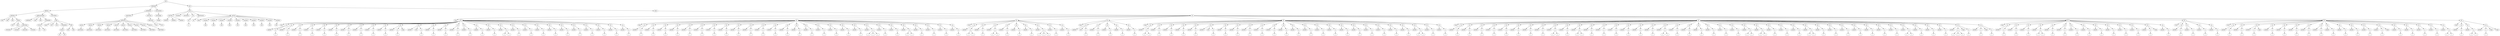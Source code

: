 digraph Tree {
	"t0" [label = "TEI"];
	"t1" [label = "teiHeader"];
	"t2" [label = "fileDesc"];
	"t3" [label = "titleStmt"];
	"t4" [label = "title"];
	"t5" [label = "title"];
	"t6" [label = "title"];
	"t7" [label = "author"];
	"t8" [label = "idno"];
	"t9" [label = "idno"];
	"t10" [label = "persName"];
	"t11" [label = "forename"];
	"t12" [label = "surname"];
	"t13" [label = "nameLink"];
	"t14" [label = "surname"];
	"t15" [label = "publicationStmt"];
	"t16" [label = "publisher"];
	"t17" [label = "idno"];
	"t18" [label = "idno"];
	"t19" [label = "availability"];
	"t20" [label = "licence"];
	"t21" [label = "ab"];
	"t22" [label = "ref"];
	"t23" [label = "sourceDesc"];
	"t24" [label = "bibl"];
	"t25" [label = "name"];
	"t26" [label = "idno"];
	"t27" [label = "idno"];
	"t28" [label = "availability"];
	"t29" [label = "licence"];
	"t30" [label = "ab"];
	"t31" [label = "ref"];
	"t32" [label = "bibl"];
	"t33" [label = "date"];
	"t34" [label = "idno"];
	"t35" [label = "profileDesc"];
	"t36" [label = "particDesc"];
	"t37" [label = "listPerson"];
	"t38" [label = "person"];
	"t39" [label = "persName"];
	"t40" [label = "person"];
	"t41" [label = "persName"];
	"t42" [label = "person"];
	"t43" [label = "persName"];
	"t44" [label = "person"];
	"t45" [label = "persName"];
	"t46" [label = "person"];
	"t47" [label = "persName"];
	"t48" [label = "person"];
	"t49" [label = "persName"];
	"t50" [label = "person"];
	"t51" [label = "persName"];
	"t52" [label = "person"];
	"t53" [label = "persName"];
	"t54" [label = "person"];
	"t55" [label = "persName"];
	"t56" [label = "person"];
	"t57" [label = "persName"];
	"t58" [label = "textClass"];
	"t59" [label = "keywords"];
	"t60" [label = "term"];
	"t61" [label = "term"];
	"t62" [label = "revisionDesc"];
	"t63" [label = "listChange"];
	"t64" [label = "change"];
	"t65" [label = "text"];
	"t66" [label = "front"];
	"t67" [label = "docTitle"];
	"t68" [label = "titlePart"];
	"t69" [label = "titlePart"];
	"t70" [label = "titlePart"];
	"t71" [label = "docDate"];
	"t72" [label = "docAuthor"];
	"t73" [label = "div"];
	"t74" [label = "div"];
	"t75" [label = "p"];
	"t76" [label = "performance"];
	"t77" [label = "ab"];
	"t78" [label = "castList"];
	"t79" [label = "head"];
	"t80" [label = "castItem"];
	"t81" [label = "role"];
	"t82" [label = "castItem"];
	"t83" [label = "role"];
	"t84" [label = "castItem"];
	"t85" [label = "role"];
	"t86" [label = "castItem"];
	"t87" [label = "role"];
	"t88" [label = "castItem"];
	"t89" [label = "role"];
	"t90" [label = "castItem"];
	"t91" [label = "role"];
	"t92" [label = "castItem"];
	"t93" [label = "role"];
	"t94" [label = "castItem"];
	"t95" [label = "role"];
	"t96" [label = "castItem"];
	"t97" [label = "role"];
	"t98" [label = "castItem"];
	"t99" [label = "role"];
	"t100" [label = "body"];
	"t101" [label = "div"];
	"t102" [label = "head"];
	"t103" [label = "div"];
	"t104" [label = "head"];
	"t105" [label = "sp"];
	"t106" [label = "speaker"];
	"t107" [label = "p"];
	"t108" [label = "s"];
	"t109" [label = "sp"];
	"t110" [label = "speaker"];
	"t111" [label = "p"];
	"t112" [label = "s"];
	"t113" [label = "sp"];
	"t114" [label = "speaker"];
	"t115" [label = "p"];
	"t116" [label = "s"];
	"t117" [label = "sp"];
	"t118" [label = "speaker"];
	"t119" [label = "p"];
	"t120" [label = "s"];
	"t121" [label = "sp"];
	"t122" [label = "speaker"];
	"t123" [label = "p"];
	"t124" [label = "s"];
	"t125" [label = "sp"];
	"t126" [label = "speaker"];
	"t127" [label = "p"];
	"t128" [label = "s"];
	"t129" [label = "sp"];
	"t130" [label = "speaker"];
	"t131" [label = "p"];
	"t132" [label = "s"];
	"t133" [label = "sp"];
	"t134" [label = "speaker"];
	"t135" [label = "p"];
	"t136" [label = "s"];
	"t137" [label = "sp"];
	"t138" [label = "speaker"];
	"t139" [label = "p"];
	"t140" [label = "s"];
	"t141" [label = "sp"];
	"t142" [label = "speaker"];
	"t143" [label = "p"];
	"t144" [label = "s"];
	"t145" [label = "sp"];
	"t146" [label = "speaker"];
	"t147" [label = "p"];
	"t148" [label = "s"];
	"t149" [label = "stage"];
	"t150" [label = "sp"];
	"t151" [label = "speaker"];
	"t152" [label = "note"];
	"t153" [label = "p"];
	"t154" [label = "s"];
	"t155" [label = "sp"];
	"t156" [label = "speaker"];
	"t157" [label = "p"];
	"t158" [label = "s"];
	"t159" [label = "sp"];
	"t160" [label = "speaker"];
	"t161" [label = "p"];
	"t162" [label = "s"];
	"t163" [label = "sp"];
	"t164" [label = "speaker"];
	"t165" [label = "p"];
	"t166" [label = "s"];
	"t167" [label = "sp"];
	"t168" [label = "speaker"];
	"t169" [label = "p"];
	"t170" [label = "s"];
	"t171" [label = "sp"];
	"t172" [label = "speaker"];
	"t173" [label = "p"];
	"t174" [label = "s"];
	"t175" [label = "sp"];
	"t176" [label = "speaker"];
	"t177" [label = "p"];
	"t178" [label = "s"];
	"t179" [label = "sp"];
	"t180" [label = "speaker"];
	"t181" [label = "p"];
	"t182" [label = "s"];
	"t183" [label = "s"];
	"t184" [label = "sp"];
	"t185" [label = "speaker"];
	"t186" [label = "p"];
	"t187" [label = "s"];
	"t188" [label = "sp"];
	"t189" [label = "speaker"];
	"t190" [label = "p"];
	"t191" [label = "s"];
	"t192" [label = "sp"];
	"t193" [label = "speaker"];
	"t194" [label = "p"];
	"t195" [label = "s"];
	"t196" [label = "sp"];
	"t197" [label = "speaker"];
	"t198" [label = "p"];
	"t199" [label = "s"];
	"t200" [label = "sp"];
	"t201" [label = "speaker"];
	"t202" [label = "p"];
	"t203" [label = "s"];
	"t204" [label = "sp"];
	"t205" [label = "speaker"];
	"t206" [label = "p"];
	"t207" [label = "s"];
	"t208" [label = "sp"];
	"t209" [label = "speaker"];
	"t210" [label = "p"];
	"t211" [label = "s"];
	"t212" [label = "sp"];
	"t213" [label = "speaker"];
	"t214" [label = "p"];
	"t215" [label = "s"];
	"t216" [label = "sp"];
	"t217" [label = "speaker"];
	"t218" [label = "p"];
	"t219" [label = "s"];
	"t220" [label = "sp"];
	"t221" [label = "speaker"];
	"t222" [label = "p"];
	"t223" [label = "s"];
	"t224" [label = "div"];
	"t225" [label = "head"];
	"t226" [label = "sp"];
	"t227" [label = "speaker"];
	"t228" [label = "p"];
	"t229" [label = "s"];
	"t230" [label = "sp"];
	"t231" [label = "speaker"];
	"t232" [label = "p"];
	"t233" [label = "s"];
	"t234" [label = "sp"];
	"t235" [label = "speaker"];
	"t236" [label = "p"];
	"t237" [label = "s"];
	"t238" [label = "sp"];
	"t239" [label = "speaker"];
	"t240" [label = "p"];
	"t241" [label = "s"];
	"t242" [label = "sp"];
	"t243" [label = "speaker"];
	"t244" [label = "p"];
	"t245" [label = "s"];
	"t246" [label = "sp"];
	"t247" [label = "speaker"];
	"t248" [label = "p"];
	"t249" [label = "s"];
	"t250" [label = "sp"];
	"t251" [label = "speaker"];
	"t252" [label = "p"];
	"t253" [label = "s"];
	"t254" [label = "sp"];
	"t255" [label = "speaker"];
	"t256" [label = "p"];
	"t257" [label = "s"];
	"t258" [label = "sp"];
	"t259" [label = "speaker"];
	"t260" [label = "p"];
	"t261" [label = "s"];
	"t262" [label = "sp"];
	"t263" [label = "speaker"];
	"t264" [label = "p"];
	"t265" [label = "s"];
	"t266" [label = "sp"];
	"t267" [label = "speaker"];
	"t268" [label = "p"];
	"t269" [label = "s"];
	"t270" [label = "sp"];
	"t271" [label = "speaker"];
	"t272" [label = "p"];
	"t273" [label = "s"];
	"t274" [label = "sp"];
	"t275" [label = "speaker"];
	"t276" [label = "p"];
	"t277" [label = "s"];
	"t278" [label = "sp"];
	"t279" [label = "speaker"];
	"t280" [label = "p"];
	"t281" [label = "s"];
	"t282" [label = "sp"];
	"t283" [label = "speaker"];
	"t284" [label = "p"];
	"t285" [label = "s"];
	"t286" [label = "sp"];
	"t287" [label = "speaker"];
	"t288" [label = "p"];
	"t289" [label = "s"];
	"t290" [label = "sp"];
	"t291" [label = "speaker"];
	"t292" [label = "p"];
	"t293" [label = "s"];
	"t294" [label = "sp"];
	"t295" [label = "speaker"];
	"t296" [label = "p"];
	"t297" [label = "s"];
	"t298" [label = "sp"];
	"t299" [label = "speaker"];
	"t300" [label = "p"];
	"t301" [label = "s"];
	"t302" [label = "sp"];
	"t303" [label = "speaker"];
	"t304" [label = "p"];
	"t305" [label = "s"];
	"t306" [label = "s"];
	"t307" [label = "s"];
	"t308" [label = "sp"];
	"t309" [label = "speaker"];
	"t310" [label = "p"];
	"t311" [label = "s"];
	"t312" [label = "sp"];
	"t313" [label = "speaker"];
	"t314" [label = "p"];
	"t315" [label = "s"];
	"t316" [label = "sp"];
	"t317" [label = "speaker"];
	"t318" [label = "p"];
	"t319" [label = "s"];
	"t320" [label = "s"];
	"t321" [label = "sp"];
	"t322" [label = "speaker"];
	"t323" [label = "p"];
	"t324" [label = "s"];
	"t325" [label = "sp"];
	"t326" [label = "speaker"];
	"t327" [label = "p"];
	"t328" [label = "s"];
	"t329" [label = "sp"];
	"t330" [label = "speaker"];
	"t331" [label = "p"];
	"t332" [label = "s"];
	"t333" [label = "sp"];
	"t334" [label = "speaker"];
	"t335" [label = "p"];
	"t336" [label = "s"];
	"t337" [label = "div"];
	"t338" [label = "head"];
	"t339" [label = "sp"];
	"t340" [label = "speaker"];
	"t341" [label = "p"];
	"t342" [label = "s"];
	"t343" [label = "s"];
	"t344" [label = "sp"];
	"t345" [label = "speaker"];
	"t346" [label = "p"];
	"t347" [label = "s"];
	"t348" [label = "sp"];
	"t349" [label = "speaker"];
	"t350" [label = "p"];
	"t351" [label = "s"];
	"t352" [label = "s"];
	"t353" [label = "sp"];
	"t354" [label = "speaker"];
	"t355" [label = "p"];
	"t356" [label = "s"];
	"t357" [label = "sp"];
	"t358" [label = "speaker"];
	"t359" [label = "p"];
	"t360" [label = "s"];
	"t361" [label = "sp"];
	"t362" [label = "speaker"];
	"t363" [label = "p"];
	"t364" [label = "s"];
	"t365" [label = "sp"];
	"t366" [label = "speaker"];
	"t367" [label = "p"];
	"t368" [label = "s"];
	"t369" [label = "s"];
	"t370" [label = "s"];
	"t371" [label = "sp"];
	"t372" [label = "speaker"];
	"t373" [label = "p"];
	"t374" [label = "s"];
	"t375" [label = "sp"];
	"t376" [label = "speaker"];
	"t377" [label = "p"];
	"t378" [label = "s"];
	"t379" [label = "div"];
	"t380" [label = "head"];
	"t381" [label = "sp"];
	"t382" [label = "speaker"];
	"t383" [label = "note"];
	"t384" [label = "p"];
	"t385" [label = "s"];
	"t386" [label = "sp"];
	"t387" [label = "speaker"];
	"t388" [label = "p"];
	"t389" [label = "s"];
	"t390" [label = "sp"];
	"t391" [label = "speaker"];
	"t392" [label = "p"];
	"t393" [label = "s"];
	"t394" [label = "sp"];
	"t395" [label = "speaker"];
	"t396" [label = "p"];
	"t397" [label = "s"];
	"t398" [label = "sp"];
	"t399" [label = "speaker"];
	"t400" [label = "p"];
	"t401" [label = "s"];
	"t402" [label = "div"];
	"t403" [label = "head"];
	"t404" [label = "sp"];
	"t405" [label = "speaker"];
	"t406" [label = "p"];
	"t407" [label = "s"];
	"t408" [label = "s"];
	"t409" [label = "sp"];
	"t410" [label = "speaker"];
	"t411" [label = "p"];
	"t412" [label = "s"];
	"t413" [label = "sp"];
	"t414" [label = "speaker"];
	"t415" [label = "p"];
	"t416" [label = "s"];
	"t417" [label = "sp"];
	"t418" [label = "speaker"];
	"t419" [label = "p"];
	"t420" [label = "s"];
	"t421" [label = "sp"];
	"t422" [label = "speaker"];
	"t423" [label = "p"];
	"t424" [label = "s"];
	"t425" [label = "sp"];
	"t426" [label = "speaker"];
	"t427" [label = "note"];
	"t428" [label = "p"];
	"t429" [label = "s"];
	"t430" [label = "sp"];
	"t431" [label = "speaker"];
	"t432" [label = "p"];
	"t433" [label = "s"];
	"t434" [label = "sp"];
	"t435" [label = "speaker"];
	"t436" [label = "p"];
	"t437" [label = "s"];
	"t438" [label = "sp"];
	"t439" [label = "speaker"];
	"t440" [label = "p"];
	"t441" [label = "s"];
	"t442" [label = "sp"];
	"t443" [label = "speaker"];
	"t444" [label = "p"];
	"t445" [label = "s"];
	"t446" [label = "sp"];
	"t447" [label = "speaker"];
	"t448" [label = "p"];
	"t449" [label = "s"];
	"t450" [label = "sp"];
	"t451" [label = "speaker"];
	"t452" [label = "p"];
	"t453" [label = "s"];
	"t454" [label = "sp"];
	"t455" [label = "speaker"];
	"t456" [label = "p"];
	"t457" [label = "s"];
	"t458" [label = "sp"];
	"t459" [label = "speaker"];
	"t460" [label = "p"];
	"t461" [label = "s"];
	"t462" [label = "sp"];
	"t463" [label = "speaker"];
	"t464" [label = "p"];
	"t465" [label = "s"];
	"t466" [label = "sp"];
	"t467" [label = "speaker"];
	"t468" [label = "p"];
	"t469" [label = "s"];
	"t470" [label = "sp"];
	"t471" [label = "speaker"];
	"t472" [label = "p"];
	"t473" [label = "s"];
	"t474" [label = "sp"];
	"t475" [label = "speaker"];
	"t476" [label = "p"];
	"t477" [label = "s"];
	"t478" [label = "sp"];
	"t479" [label = "speaker"];
	"t480" [label = "p"];
	"t481" [label = "s"];
	"t482" [label = "sp"];
	"t483" [label = "speaker"];
	"t484" [label = "p"];
	"t485" [label = "s"];
	"t486" [label = "sp"];
	"t487" [label = "speaker"];
	"t488" [label = "p"];
	"t489" [label = "s"];
	"t490" [label = "sp"];
	"t491" [label = "speaker"];
	"t492" [label = "p"];
	"t493" [label = "s"];
	"t494" [label = "sp"];
	"t495" [label = "speaker"];
	"t496" [label = "p"];
	"t497" [label = "s"];
	"t498" [label = "s"];
	"t499" [label = "sp"];
	"t500" [label = "speaker"];
	"t501" [label = "p"];
	"t502" [label = "s"];
	"t503" [label = "sp"];
	"t504" [label = "speaker"];
	"t505" [label = "p"];
	"t506" [label = "s"];
	"t507" [label = "div"];
	"t508" [label = "head"];
	"t509" [label = "sp"];
	"t510" [label = "speaker"];
	"t511" [label = "p"];
	"t512" [label = "s"];
	"t513" [label = "sp"];
	"t514" [label = "speaker"];
	"t515" [label = "p"];
	"t516" [label = "s"];
	"t517" [label = "sp"];
	"t518" [label = "speaker"];
	"t519" [label = "p"];
	"t520" [label = "s"];
	"t521" [label = "sp"];
	"t522" [label = "speaker"];
	"t523" [label = "p"];
	"t524" [label = "s"];
	"t525" [label = "sp"];
	"t526" [label = "speaker"];
	"t527" [label = "p"];
	"t528" [label = "s"];
	"t529" [label = "sp"];
	"t530" [label = "speaker"];
	"t531" [label = "p"];
	"t532" [label = "s"];
	"t533" [label = "sp"];
	"t534" [label = "speaker"];
	"t535" [label = "p"];
	"t536" [label = "s"];
	"t537" [label = "sp"];
	"t538" [label = "speaker"];
	"t539" [label = "p"];
	"t540" [label = "s"];
	"t541" [label = "sp"];
	"t542" [label = "speaker"];
	"t543" [label = "p"];
	"t544" [label = "s"];
	"t545" [label = "s"];
	"t546" [label = "sp"];
	"t547" [label = "speaker"];
	"t548" [label = "p"];
	"t549" [label = "s"];
	"t550" [label = "sp"];
	"t551" [label = "speaker"];
	"t552" [label = "p"];
	"t553" [label = "s"];
	"t554" [label = "s"];
	"t555" [label = "sp"];
	"t556" [label = "speaker"];
	"t557" [label = "p"];
	"t558" [label = "s"];
	"t559" [label = "sp"];
	"t560" [label = "speaker"];
	"t561" [label = "p"];
	"t562" [label = "s"];
	"t563" [label = "sp"];
	"t564" [label = "speaker"];
	"t565" [label = "p"];
	"t566" [label = "s"];
	"t567" [label = "sp"];
	"t568" [label = "speaker"];
	"t569" [label = "p"];
	"t570" [label = "s"];
	"t571" [label = "sp"];
	"t572" [label = "speaker"];
	"t573" [label = "p"];
	"t574" [label = "s"];
	"t575" [label = "sp"];
	"t576" [label = "speaker"];
	"t577" [label = "p"];
	"t578" [label = "s"];
	"t579" [label = "sp"];
	"t580" [label = "speaker"];
	"t581" [label = "p"];
	"t582" [label = "s"];
	"t583" [label = "s"];
	"t584" [label = "sp"];
	"t585" [label = "speaker"];
	"t586" [label = "p"];
	"t587" [label = "s"];
	"t588" [label = "sp"];
	"t589" [label = "speaker"];
	"t590" [label = "p"];
	"t591" [label = "s"];
	"t592" [label = "sp"];
	"t593" [label = "speaker"];
	"t594" [label = "p"];
	"t595" [label = "s"];
	"t596" [label = "sp"];
	"t597" [label = "speaker"];
	"t598" [label = "p"];
	"t599" [label = "s"];
	"t600" [label = "sp"];
	"t601" [label = "speaker"];
	"t602" [label = "p"];
	"t603" [label = "s"];
	"t604" [label = "sp"];
	"t605" [label = "speaker"];
	"t606" [label = "p"];
	"t607" [label = "s"];
	"t608" [label = "sp"];
	"t609" [label = "speaker"];
	"t610" [label = "p"];
	"t611" [label = "s"];
	"t612" [label = "s"];
	"t613" [label = "sp"];
	"t614" [label = "speaker"];
	"t615" [label = "p"];
	"t616" [label = "s"];
	"t617" [label = "s"];
	"t618" [label = "sp"];
	"t619" [label = "speaker"];
	"t620" [label = "p"];
	"t621" [label = "s"];
	"t622" [label = "sp"];
	"t623" [label = "speaker"];
	"t624" [label = "p"];
	"t625" [label = "s"];
	"t626" [label = "sp"];
	"t627" [label = "speaker"];
	"t628" [label = "p"];
	"t629" [label = "s"];
	"t630" [label = "sp"];
	"t631" [label = "speaker"];
	"t632" [label = "p"];
	"t633" [label = "s"];
	"t634" [label = "s"];
	"t635" [label = "sp"];
	"t636" [label = "speaker"];
	"t637" [label = "p"];
	"t638" [label = "s"];
	"t639" [label = "sp"];
	"t640" [label = "speaker"];
	"t641" [label = "p"];
	"t642" [label = "s"];
	"t643" [label = "sp"];
	"t644" [label = "speaker"];
	"t645" [label = "p"];
	"t646" [label = "s"];
	"t647" [label = "sp"];
	"t648" [label = "speaker"];
	"t649" [label = "p"];
	"t650" [label = "s"];
	"t651" [label = "sp"];
	"t652" [label = "speaker"];
	"t653" [label = "p"];
	"t654" [label = "s"];
	"t655" [label = "sp"];
	"t656" [label = "speaker"];
	"t657" [label = "p"];
	"t658" [label = "s"];
	"t659" [label = "sp"];
	"t660" [label = "speaker"];
	"t661" [label = "p"];
	"t662" [label = "s"];
	"t663" [label = "sp"];
	"t664" [label = "speaker"];
	"t665" [label = "p"];
	"t666" [label = "s"];
	"t667" [label = "s"];
	"t668" [label = "sp"];
	"t669" [label = "speaker"];
	"t670" [label = "p"];
	"t671" [label = "s"];
	"t672" [label = "sp"];
	"t673" [label = "speaker"];
	"t674" [label = "p"];
	"t675" [label = "s"];
	"t676" [label = "sp"];
	"t677" [label = "speaker"];
	"t678" [label = "p"];
	"t679" [label = "s"];
	"t680" [label = "sp"];
	"t681" [label = "speaker"];
	"t682" [label = "p"];
	"t683" [label = "s"];
	"t684" [label = "s"];
	"t685" [label = "s"];
	"t686" [label = "stage"];
	"t687" [label = "p"];
	"t688" [label = "s"];
	"t689" [label = "sp"];
	"t690" [label = "speaker"];
	"t691" [label = "p"];
	"t692" [label = "s"];
	"t693" [label = "stage"];
	"t694" [label = "p"];
	"t695" [label = "s"];
	"t696" [label = "div"];
	"t697" [label = "head"];
	"t698" [label = "sp"];
	"t699" [label = "speaker"];
	"t700" [label = "p"];
	"t701" [label = "s"];
	"t702" [label = "sp"];
	"t703" [label = "speaker"];
	"t704" [label = "p"];
	"t705" [label = "s"];
	"t706" [label = "sp"];
	"t707" [label = "speaker"];
	"t708" [label = "p"];
	"t709" [label = "s"];
	"t710" [label = "sp"];
	"t711" [label = "speaker"];
	"t712" [label = "p"];
	"t713" [label = "s"];
	"t714" [label = "s"];
	"t715" [label = "sp"];
	"t716" [label = "speaker"];
	"t717" [label = "p"];
	"t718" [label = "s"];
	"t719" [label = "sp"];
	"t720" [label = "speaker"];
	"t721" [label = "p"];
	"t722" [label = "s"];
	"t723" [label = "sp"];
	"t724" [label = "speaker"];
	"t725" [label = "p"];
	"t726" [label = "s"];
	"t727" [label = "sp"];
	"t728" [label = "speaker"];
	"t729" [label = "p"];
	"t730" [label = "s"];
	"t731" [label = "sp"];
	"t732" [label = "speaker"];
	"t733" [label = "p"];
	"t734" [label = "s"];
	"t735" [label = "sp"];
	"t736" [label = "speaker"];
	"t737" [label = "p"];
	"t738" [label = "s"];
	"t739" [label = "sp"];
	"t740" [label = "speaker"];
	"t741" [label = "p"];
	"t742" [label = "s"];
	"t743" [label = "sp"];
	"t744" [label = "speaker"];
	"t745" [label = "p"];
	"t746" [label = "s"];
	"t747" [label = "sp"];
	"t748" [label = "speaker"];
	"t749" [label = "p"];
	"t750" [label = "s"];
	"t751" [label = "stage"];
	"t752" [label = "sp"];
	"t753" [label = "speaker"];
	"t754" [label = "p"];
	"t755" [label = "s"];
	"t756" [label = "div"];
	"t757" [label = "head"];
	"t758" [label = "sp"];
	"t759" [label = "speaker"];
	"t760" [label = "p"];
	"t761" [label = "s"];
	"t762" [label = "sp"];
	"t763" [label = "speaker"];
	"t764" [label = "p"];
	"t765" [label = "s"];
	"t766" [label = "sp"];
	"t767" [label = "speaker"];
	"t768" [label = "p"];
	"t769" [label = "s"];
	"t770" [label = "sp"];
	"t771" [label = "speaker"];
	"t772" [label = "p"];
	"t773" [label = "s"];
	"t774" [label = "div"];
	"t775" [label = "head"];
	"t776" [label = "sp"];
	"t777" [label = "speaker"];
	"t778" [label = "p"];
	"t779" [label = "s"];
	"t780" [label = "sp"];
	"t781" [label = "speaker"];
	"t782" [label = "p"];
	"t783" [label = "s"];
	"t784" [label = "sp"];
	"t785" [label = "speaker"];
	"t786" [label = "p"];
	"t787" [label = "s"];
	"t788" [label = "stage"];
	"t789" [label = "sp"];
	"t790" [label = "speaker"];
	"t791" [label = "p"];
	"t792" [label = "s"];
	"t793" [label = "sp"];
	"t794" [label = "speaker"];
	"t795" [label = "p"];
	"t796" [label = "s"];
	"t797" [label = "sp"];
	"t798" [label = "speaker"];
	"t799" [label = "p"];
	"t800" [label = "s"];
	"t801" [label = "sp"];
	"t802" [label = "speaker"];
	"t803" [label = "p"];
	"t804" [label = "s"];
	"t805" [label = "sp"];
	"t806" [label = "speaker"];
	"t807" [label = "p"];
	"t808" [label = "s"];
	"t809" [label = "sp"];
	"t810" [label = "speaker"];
	"t811" [label = "p"];
	"t812" [label = "s"];
	"t813" [label = "sp"];
	"t814" [label = "speaker"];
	"t815" [label = "p"];
	"t816" [label = "s"];
	"t817" [label = "sp"];
	"t818" [label = "speaker"];
	"t819" [label = "p"];
	"t820" [label = "s"];
	"t821" [label = "sp"];
	"t822" [label = "speaker"];
	"t823" [label = "p"];
	"t824" [label = "s"];
	"t825" [label = "sp"];
	"t826" [label = "speaker"];
	"t827" [label = "p"];
	"t828" [label = "s"];
	"t829" [label = "stage"];
	"t830" [label = "sp"];
	"t831" [label = "speaker"];
	"t832" [label = "p"];
	"t833" [label = "s"];
	"t834" [label = "sp"];
	"t835" [label = "speaker"];
	"t836" [label = "p"];
	"t837" [label = "s"];
	"t838" [label = "sp"];
	"t839" [label = "speaker"];
	"t840" [label = "p"];
	"t841" [label = "s"];
	"t842" [label = "sp"];
	"t843" [label = "speaker"];
	"t844" [label = "p"];
	"t845" [label = "s"];
	"t846" [label = "sp"];
	"t847" [label = "speaker"];
	"t848" [label = "p"];
	"t849" [label = "s"];
	"t850" [label = "s"];
	"t851" [label = "div"];
	"t852" [label = "head"];
	"t853" [label = "sp"];
	"t854" [label = "speaker"];
	"t855" [label = "p"];
	"t856" [label = "s"];
	"t857" [label = "sp"];
	"t858" [label = "speaker"];
	"t859" [label = "p"];
	"t860" [label = "s"];
	"t861" [label = "s"];
	"t862" [label = "sp"];
	"t863" [label = "speaker"];
	"t864" [label = "p"];
	"t865" [label = "s"];
	"t866" [label = "stage"];
	"t867" [label = "stage"];
	"t0" -> "t1";
	"t1" -> "t2";
	"t2" -> "t3";
	"t3" -> "t4";
	"t3" -> "t5";
	"t3" -> "t6";
	"t3" -> "t7";
	"t7" -> "t8";
	"t7" -> "t9";
	"t7" -> "t10";
	"t10" -> "t11";
	"t10" -> "t12";
	"t10" -> "t13";
	"t10" -> "t14";
	"t2" -> "t15";
	"t15" -> "t16";
	"t15" -> "t17";
	"t15" -> "t18";
	"t15" -> "t19";
	"t19" -> "t20";
	"t20" -> "t21";
	"t20" -> "t22";
	"t2" -> "t23";
	"t23" -> "t24";
	"t24" -> "t25";
	"t24" -> "t26";
	"t24" -> "t27";
	"t24" -> "t28";
	"t28" -> "t29";
	"t29" -> "t30";
	"t29" -> "t31";
	"t24" -> "t32";
	"t32" -> "t33";
	"t32" -> "t34";
	"t1" -> "t35";
	"t35" -> "t36";
	"t36" -> "t37";
	"t37" -> "t38";
	"t38" -> "t39";
	"t37" -> "t40";
	"t40" -> "t41";
	"t37" -> "t42";
	"t42" -> "t43";
	"t37" -> "t44";
	"t44" -> "t45";
	"t37" -> "t46";
	"t46" -> "t47";
	"t37" -> "t48";
	"t48" -> "t49";
	"t37" -> "t50";
	"t50" -> "t51";
	"t37" -> "t52";
	"t52" -> "t53";
	"t37" -> "t54";
	"t54" -> "t55";
	"t37" -> "t56";
	"t56" -> "t57";
	"t35" -> "t58";
	"t58" -> "t59";
	"t59" -> "t60";
	"t59" -> "t61";
	"t1" -> "t62";
	"t62" -> "t63";
	"t63" -> "t64";
	"t0" -> "t65";
	"t65" -> "t66";
	"t66" -> "t67";
	"t67" -> "t68";
	"t67" -> "t69";
	"t67" -> "t70";
	"t66" -> "t71";
	"t66" -> "t72";
	"t66" -> "t73";
	"t73" -> "t74";
	"t74" -> "t75";
	"t66" -> "t76";
	"t76" -> "t77";
	"t66" -> "t78";
	"t78" -> "t79";
	"t78" -> "t80";
	"t80" -> "t81";
	"t78" -> "t82";
	"t82" -> "t83";
	"t78" -> "t84";
	"t84" -> "t85";
	"t78" -> "t86";
	"t86" -> "t87";
	"t78" -> "t88";
	"t88" -> "t89";
	"t78" -> "t90";
	"t90" -> "t91";
	"t78" -> "t92";
	"t92" -> "t93";
	"t78" -> "t94";
	"t94" -> "t95";
	"t78" -> "t96";
	"t96" -> "t97";
	"t78" -> "t98";
	"t98" -> "t99";
	"t65" -> "t100";
	"t100" -> "t101";
	"t101" -> "t102";
	"t101" -> "t103";
	"t103" -> "t104";
	"t103" -> "t105";
	"t105" -> "t106";
	"t105" -> "t107";
	"t107" -> "t108";
	"t103" -> "t109";
	"t109" -> "t110";
	"t109" -> "t111";
	"t111" -> "t112";
	"t103" -> "t113";
	"t113" -> "t114";
	"t113" -> "t115";
	"t115" -> "t116";
	"t103" -> "t117";
	"t117" -> "t118";
	"t117" -> "t119";
	"t119" -> "t120";
	"t103" -> "t121";
	"t121" -> "t122";
	"t121" -> "t123";
	"t123" -> "t124";
	"t103" -> "t125";
	"t125" -> "t126";
	"t125" -> "t127";
	"t127" -> "t128";
	"t103" -> "t129";
	"t129" -> "t130";
	"t129" -> "t131";
	"t131" -> "t132";
	"t103" -> "t133";
	"t133" -> "t134";
	"t133" -> "t135";
	"t135" -> "t136";
	"t103" -> "t137";
	"t137" -> "t138";
	"t137" -> "t139";
	"t139" -> "t140";
	"t103" -> "t141";
	"t141" -> "t142";
	"t141" -> "t143";
	"t143" -> "t144";
	"t103" -> "t145";
	"t145" -> "t146";
	"t145" -> "t147";
	"t147" -> "t148";
	"t145" -> "t149";
	"t103" -> "t150";
	"t150" -> "t151";
	"t150" -> "t152";
	"t150" -> "t153";
	"t153" -> "t154";
	"t103" -> "t155";
	"t155" -> "t156";
	"t155" -> "t157";
	"t157" -> "t158";
	"t103" -> "t159";
	"t159" -> "t160";
	"t159" -> "t161";
	"t161" -> "t162";
	"t103" -> "t163";
	"t163" -> "t164";
	"t163" -> "t165";
	"t165" -> "t166";
	"t103" -> "t167";
	"t167" -> "t168";
	"t167" -> "t169";
	"t169" -> "t170";
	"t103" -> "t171";
	"t171" -> "t172";
	"t171" -> "t173";
	"t173" -> "t174";
	"t103" -> "t175";
	"t175" -> "t176";
	"t175" -> "t177";
	"t177" -> "t178";
	"t103" -> "t179";
	"t179" -> "t180";
	"t179" -> "t181";
	"t181" -> "t182";
	"t181" -> "t183";
	"t103" -> "t184";
	"t184" -> "t185";
	"t184" -> "t186";
	"t186" -> "t187";
	"t103" -> "t188";
	"t188" -> "t189";
	"t188" -> "t190";
	"t190" -> "t191";
	"t103" -> "t192";
	"t192" -> "t193";
	"t192" -> "t194";
	"t194" -> "t195";
	"t103" -> "t196";
	"t196" -> "t197";
	"t196" -> "t198";
	"t198" -> "t199";
	"t103" -> "t200";
	"t200" -> "t201";
	"t200" -> "t202";
	"t202" -> "t203";
	"t103" -> "t204";
	"t204" -> "t205";
	"t204" -> "t206";
	"t206" -> "t207";
	"t103" -> "t208";
	"t208" -> "t209";
	"t208" -> "t210";
	"t210" -> "t211";
	"t103" -> "t212";
	"t212" -> "t213";
	"t212" -> "t214";
	"t214" -> "t215";
	"t103" -> "t216";
	"t216" -> "t217";
	"t216" -> "t218";
	"t218" -> "t219";
	"t103" -> "t220";
	"t220" -> "t221";
	"t220" -> "t222";
	"t222" -> "t223";
	"t101" -> "t224";
	"t224" -> "t225";
	"t224" -> "t226";
	"t226" -> "t227";
	"t226" -> "t228";
	"t228" -> "t229";
	"t224" -> "t230";
	"t230" -> "t231";
	"t230" -> "t232";
	"t232" -> "t233";
	"t224" -> "t234";
	"t234" -> "t235";
	"t234" -> "t236";
	"t236" -> "t237";
	"t224" -> "t238";
	"t238" -> "t239";
	"t238" -> "t240";
	"t240" -> "t241";
	"t224" -> "t242";
	"t242" -> "t243";
	"t242" -> "t244";
	"t244" -> "t245";
	"t224" -> "t246";
	"t246" -> "t247";
	"t246" -> "t248";
	"t248" -> "t249";
	"t224" -> "t250";
	"t250" -> "t251";
	"t250" -> "t252";
	"t252" -> "t253";
	"t224" -> "t254";
	"t254" -> "t255";
	"t254" -> "t256";
	"t256" -> "t257";
	"t224" -> "t258";
	"t258" -> "t259";
	"t258" -> "t260";
	"t260" -> "t261";
	"t224" -> "t262";
	"t262" -> "t263";
	"t262" -> "t264";
	"t264" -> "t265";
	"t224" -> "t266";
	"t266" -> "t267";
	"t266" -> "t268";
	"t268" -> "t269";
	"t224" -> "t270";
	"t270" -> "t271";
	"t270" -> "t272";
	"t272" -> "t273";
	"t224" -> "t274";
	"t274" -> "t275";
	"t274" -> "t276";
	"t276" -> "t277";
	"t224" -> "t278";
	"t278" -> "t279";
	"t278" -> "t280";
	"t280" -> "t281";
	"t224" -> "t282";
	"t282" -> "t283";
	"t282" -> "t284";
	"t284" -> "t285";
	"t224" -> "t286";
	"t286" -> "t287";
	"t286" -> "t288";
	"t288" -> "t289";
	"t224" -> "t290";
	"t290" -> "t291";
	"t290" -> "t292";
	"t292" -> "t293";
	"t224" -> "t294";
	"t294" -> "t295";
	"t294" -> "t296";
	"t296" -> "t297";
	"t224" -> "t298";
	"t298" -> "t299";
	"t298" -> "t300";
	"t300" -> "t301";
	"t224" -> "t302";
	"t302" -> "t303";
	"t302" -> "t304";
	"t304" -> "t305";
	"t304" -> "t306";
	"t304" -> "t307";
	"t224" -> "t308";
	"t308" -> "t309";
	"t308" -> "t310";
	"t310" -> "t311";
	"t224" -> "t312";
	"t312" -> "t313";
	"t312" -> "t314";
	"t314" -> "t315";
	"t224" -> "t316";
	"t316" -> "t317";
	"t316" -> "t318";
	"t318" -> "t319";
	"t318" -> "t320";
	"t224" -> "t321";
	"t321" -> "t322";
	"t321" -> "t323";
	"t323" -> "t324";
	"t224" -> "t325";
	"t325" -> "t326";
	"t325" -> "t327";
	"t327" -> "t328";
	"t224" -> "t329";
	"t329" -> "t330";
	"t329" -> "t331";
	"t331" -> "t332";
	"t224" -> "t333";
	"t333" -> "t334";
	"t333" -> "t335";
	"t335" -> "t336";
	"t101" -> "t337";
	"t337" -> "t338";
	"t337" -> "t339";
	"t339" -> "t340";
	"t339" -> "t341";
	"t341" -> "t342";
	"t341" -> "t343";
	"t337" -> "t344";
	"t344" -> "t345";
	"t344" -> "t346";
	"t346" -> "t347";
	"t337" -> "t348";
	"t348" -> "t349";
	"t348" -> "t350";
	"t350" -> "t351";
	"t350" -> "t352";
	"t337" -> "t353";
	"t353" -> "t354";
	"t353" -> "t355";
	"t355" -> "t356";
	"t337" -> "t357";
	"t357" -> "t358";
	"t357" -> "t359";
	"t359" -> "t360";
	"t337" -> "t361";
	"t361" -> "t362";
	"t361" -> "t363";
	"t363" -> "t364";
	"t337" -> "t365";
	"t365" -> "t366";
	"t365" -> "t367";
	"t367" -> "t368";
	"t367" -> "t369";
	"t367" -> "t370";
	"t337" -> "t371";
	"t371" -> "t372";
	"t371" -> "t373";
	"t373" -> "t374";
	"t337" -> "t375";
	"t375" -> "t376";
	"t375" -> "t377";
	"t377" -> "t378";
	"t101" -> "t379";
	"t379" -> "t380";
	"t379" -> "t381";
	"t381" -> "t382";
	"t381" -> "t383";
	"t381" -> "t384";
	"t384" -> "t385";
	"t379" -> "t386";
	"t386" -> "t387";
	"t386" -> "t388";
	"t388" -> "t389";
	"t379" -> "t390";
	"t390" -> "t391";
	"t390" -> "t392";
	"t392" -> "t393";
	"t379" -> "t394";
	"t394" -> "t395";
	"t394" -> "t396";
	"t396" -> "t397";
	"t379" -> "t398";
	"t398" -> "t399";
	"t398" -> "t400";
	"t400" -> "t401";
	"t101" -> "t402";
	"t402" -> "t403";
	"t402" -> "t404";
	"t404" -> "t405";
	"t404" -> "t406";
	"t406" -> "t407";
	"t406" -> "t408";
	"t402" -> "t409";
	"t409" -> "t410";
	"t409" -> "t411";
	"t411" -> "t412";
	"t402" -> "t413";
	"t413" -> "t414";
	"t413" -> "t415";
	"t415" -> "t416";
	"t402" -> "t417";
	"t417" -> "t418";
	"t417" -> "t419";
	"t419" -> "t420";
	"t402" -> "t421";
	"t421" -> "t422";
	"t421" -> "t423";
	"t423" -> "t424";
	"t402" -> "t425";
	"t425" -> "t426";
	"t425" -> "t427";
	"t425" -> "t428";
	"t428" -> "t429";
	"t402" -> "t430";
	"t430" -> "t431";
	"t430" -> "t432";
	"t432" -> "t433";
	"t402" -> "t434";
	"t434" -> "t435";
	"t434" -> "t436";
	"t436" -> "t437";
	"t402" -> "t438";
	"t438" -> "t439";
	"t438" -> "t440";
	"t440" -> "t441";
	"t402" -> "t442";
	"t442" -> "t443";
	"t442" -> "t444";
	"t444" -> "t445";
	"t402" -> "t446";
	"t446" -> "t447";
	"t446" -> "t448";
	"t448" -> "t449";
	"t402" -> "t450";
	"t450" -> "t451";
	"t450" -> "t452";
	"t452" -> "t453";
	"t402" -> "t454";
	"t454" -> "t455";
	"t454" -> "t456";
	"t456" -> "t457";
	"t402" -> "t458";
	"t458" -> "t459";
	"t458" -> "t460";
	"t460" -> "t461";
	"t402" -> "t462";
	"t462" -> "t463";
	"t462" -> "t464";
	"t464" -> "t465";
	"t402" -> "t466";
	"t466" -> "t467";
	"t466" -> "t468";
	"t468" -> "t469";
	"t402" -> "t470";
	"t470" -> "t471";
	"t470" -> "t472";
	"t472" -> "t473";
	"t402" -> "t474";
	"t474" -> "t475";
	"t474" -> "t476";
	"t476" -> "t477";
	"t402" -> "t478";
	"t478" -> "t479";
	"t478" -> "t480";
	"t480" -> "t481";
	"t402" -> "t482";
	"t482" -> "t483";
	"t482" -> "t484";
	"t484" -> "t485";
	"t402" -> "t486";
	"t486" -> "t487";
	"t486" -> "t488";
	"t488" -> "t489";
	"t402" -> "t490";
	"t490" -> "t491";
	"t490" -> "t492";
	"t492" -> "t493";
	"t402" -> "t494";
	"t494" -> "t495";
	"t494" -> "t496";
	"t496" -> "t497";
	"t496" -> "t498";
	"t402" -> "t499";
	"t499" -> "t500";
	"t499" -> "t501";
	"t501" -> "t502";
	"t402" -> "t503";
	"t503" -> "t504";
	"t503" -> "t505";
	"t505" -> "t506";
	"t101" -> "t507";
	"t507" -> "t508";
	"t507" -> "t509";
	"t509" -> "t510";
	"t509" -> "t511";
	"t511" -> "t512";
	"t507" -> "t513";
	"t513" -> "t514";
	"t513" -> "t515";
	"t515" -> "t516";
	"t507" -> "t517";
	"t517" -> "t518";
	"t517" -> "t519";
	"t519" -> "t520";
	"t507" -> "t521";
	"t521" -> "t522";
	"t521" -> "t523";
	"t523" -> "t524";
	"t507" -> "t525";
	"t525" -> "t526";
	"t525" -> "t527";
	"t527" -> "t528";
	"t507" -> "t529";
	"t529" -> "t530";
	"t529" -> "t531";
	"t531" -> "t532";
	"t507" -> "t533";
	"t533" -> "t534";
	"t533" -> "t535";
	"t535" -> "t536";
	"t507" -> "t537";
	"t537" -> "t538";
	"t537" -> "t539";
	"t539" -> "t540";
	"t507" -> "t541";
	"t541" -> "t542";
	"t541" -> "t543";
	"t543" -> "t544";
	"t543" -> "t545";
	"t507" -> "t546";
	"t546" -> "t547";
	"t546" -> "t548";
	"t548" -> "t549";
	"t507" -> "t550";
	"t550" -> "t551";
	"t550" -> "t552";
	"t552" -> "t553";
	"t552" -> "t554";
	"t507" -> "t555";
	"t555" -> "t556";
	"t555" -> "t557";
	"t557" -> "t558";
	"t507" -> "t559";
	"t559" -> "t560";
	"t559" -> "t561";
	"t561" -> "t562";
	"t507" -> "t563";
	"t563" -> "t564";
	"t563" -> "t565";
	"t565" -> "t566";
	"t507" -> "t567";
	"t567" -> "t568";
	"t567" -> "t569";
	"t569" -> "t570";
	"t507" -> "t571";
	"t571" -> "t572";
	"t571" -> "t573";
	"t573" -> "t574";
	"t507" -> "t575";
	"t575" -> "t576";
	"t575" -> "t577";
	"t577" -> "t578";
	"t507" -> "t579";
	"t579" -> "t580";
	"t579" -> "t581";
	"t581" -> "t582";
	"t581" -> "t583";
	"t507" -> "t584";
	"t584" -> "t585";
	"t584" -> "t586";
	"t586" -> "t587";
	"t507" -> "t588";
	"t588" -> "t589";
	"t588" -> "t590";
	"t590" -> "t591";
	"t507" -> "t592";
	"t592" -> "t593";
	"t592" -> "t594";
	"t594" -> "t595";
	"t507" -> "t596";
	"t596" -> "t597";
	"t596" -> "t598";
	"t598" -> "t599";
	"t507" -> "t600";
	"t600" -> "t601";
	"t600" -> "t602";
	"t602" -> "t603";
	"t507" -> "t604";
	"t604" -> "t605";
	"t604" -> "t606";
	"t606" -> "t607";
	"t507" -> "t608";
	"t608" -> "t609";
	"t608" -> "t610";
	"t610" -> "t611";
	"t610" -> "t612";
	"t507" -> "t613";
	"t613" -> "t614";
	"t613" -> "t615";
	"t615" -> "t616";
	"t615" -> "t617";
	"t507" -> "t618";
	"t618" -> "t619";
	"t618" -> "t620";
	"t620" -> "t621";
	"t507" -> "t622";
	"t622" -> "t623";
	"t622" -> "t624";
	"t624" -> "t625";
	"t507" -> "t626";
	"t626" -> "t627";
	"t626" -> "t628";
	"t628" -> "t629";
	"t507" -> "t630";
	"t630" -> "t631";
	"t630" -> "t632";
	"t632" -> "t633";
	"t632" -> "t634";
	"t507" -> "t635";
	"t635" -> "t636";
	"t635" -> "t637";
	"t637" -> "t638";
	"t507" -> "t639";
	"t639" -> "t640";
	"t639" -> "t641";
	"t641" -> "t642";
	"t507" -> "t643";
	"t643" -> "t644";
	"t643" -> "t645";
	"t645" -> "t646";
	"t507" -> "t647";
	"t647" -> "t648";
	"t647" -> "t649";
	"t649" -> "t650";
	"t507" -> "t651";
	"t651" -> "t652";
	"t651" -> "t653";
	"t653" -> "t654";
	"t507" -> "t655";
	"t655" -> "t656";
	"t655" -> "t657";
	"t657" -> "t658";
	"t507" -> "t659";
	"t659" -> "t660";
	"t659" -> "t661";
	"t661" -> "t662";
	"t507" -> "t663";
	"t663" -> "t664";
	"t663" -> "t665";
	"t665" -> "t666";
	"t665" -> "t667";
	"t507" -> "t668";
	"t668" -> "t669";
	"t668" -> "t670";
	"t670" -> "t671";
	"t507" -> "t672";
	"t672" -> "t673";
	"t672" -> "t674";
	"t674" -> "t675";
	"t507" -> "t676";
	"t676" -> "t677";
	"t676" -> "t678";
	"t678" -> "t679";
	"t507" -> "t680";
	"t680" -> "t681";
	"t680" -> "t682";
	"t682" -> "t683";
	"t682" -> "t684";
	"t682" -> "t685";
	"t680" -> "t686";
	"t680" -> "t687";
	"t687" -> "t688";
	"t507" -> "t689";
	"t689" -> "t690";
	"t689" -> "t691";
	"t691" -> "t692";
	"t689" -> "t693";
	"t689" -> "t694";
	"t694" -> "t695";
	"t101" -> "t696";
	"t696" -> "t697";
	"t696" -> "t698";
	"t698" -> "t699";
	"t698" -> "t700";
	"t700" -> "t701";
	"t696" -> "t702";
	"t702" -> "t703";
	"t702" -> "t704";
	"t704" -> "t705";
	"t696" -> "t706";
	"t706" -> "t707";
	"t706" -> "t708";
	"t708" -> "t709";
	"t696" -> "t710";
	"t710" -> "t711";
	"t710" -> "t712";
	"t712" -> "t713";
	"t712" -> "t714";
	"t696" -> "t715";
	"t715" -> "t716";
	"t715" -> "t717";
	"t717" -> "t718";
	"t696" -> "t719";
	"t719" -> "t720";
	"t719" -> "t721";
	"t721" -> "t722";
	"t696" -> "t723";
	"t723" -> "t724";
	"t723" -> "t725";
	"t725" -> "t726";
	"t696" -> "t727";
	"t727" -> "t728";
	"t727" -> "t729";
	"t729" -> "t730";
	"t696" -> "t731";
	"t731" -> "t732";
	"t731" -> "t733";
	"t733" -> "t734";
	"t696" -> "t735";
	"t735" -> "t736";
	"t735" -> "t737";
	"t737" -> "t738";
	"t696" -> "t739";
	"t739" -> "t740";
	"t739" -> "t741";
	"t741" -> "t742";
	"t696" -> "t743";
	"t743" -> "t744";
	"t743" -> "t745";
	"t745" -> "t746";
	"t696" -> "t747";
	"t747" -> "t748";
	"t747" -> "t749";
	"t749" -> "t750";
	"t747" -> "t751";
	"t696" -> "t752";
	"t752" -> "t753";
	"t752" -> "t754";
	"t754" -> "t755";
	"t101" -> "t756";
	"t756" -> "t757";
	"t756" -> "t758";
	"t758" -> "t759";
	"t758" -> "t760";
	"t760" -> "t761";
	"t756" -> "t762";
	"t762" -> "t763";
	"t762" -> "t764";
	"t764" -> "t765";
	"t756" -> "t766";
	"t766" -> "t767";
	"t766" -> "t768";
	"t768" -> "t769";
	"t756" -> "t770";
	"t770" -> "t771";
	"t770" -> "t772";
	"t772" -> "t773";
	"t101" -> "t774";
	"t774" -> "t775";
	"t774" -> "t776";
	"t776" -> "t777";
	"t776" -> "t778";
	"t778" -> "t779";
	"t774" -> "t780";
	"t780" -> "t781";
	"t780" -> "t782";
	"t782" -> "t783";
	"t774" -> "t784";
	"t784" -> "t785";
	"t784" -> "t786";
	"t786" -> "t787";
	"t784" -> "t788";
	"t774" -> "t789";
	"t789" -> "t790";
	"t789" -> "t791";
	"t791" -> "t792";
	"t774" -> "t793";
	"t793" -> "t794";
	"t793" -> "t795";
	"t795" -> "t796";
	"t774" -> "t797";
	"t797" -> "t798";
	"t797" -> "t799";
	"t799" -> "t800";
	"t774" -> "t801";
	"t801" -> "t802";
	"t801" -> "t803";
	"t803" -> "t804";
	"t774" -> "t805";
	"t805" -> "t806";
	"t805" -> "t807";
	"t807" -> "t808";
	"t774" -> "t809";
	"t809" -> "t810";
	"t809" -> "t811";
	"t811" -> "t812";
	"t774" -> "t813";
	"t813" -> "t814";
	"t813" -> "t815";
	"t815" -> "t816";
	"t774" -> "t817";
	"t817" -> "t818";
	"t817" -> "t819";
	"t819" -> "t820";
	"t774" -> "t821";
	"t821" -> "t822";
	"t821" -> "t823";
	"t823" -> "t824";
	"t774" -> "t825";
	"t825" -> "t826";
	"t825" -> "t827";
	"t827" -> "t828";
	"t825" -> "t829";
	"t774" -> "t830";
	"t830" -> "t831";
	"t830" -> "t832";
	"t832" -> "t833";
	"t774" -> "t834";
	"t834" -> "t835";
	"t834" -> "t836";
	"t836" -> "t837";
	"t774" -> "t838";
	"t838" -> "t839";
	"t838" -> "t840";
	"t840" -> "t841";
	"t774" -> "t842";
	"t842" -> "t843";
	"t842" -> "t844";
	"t844" -> "t845";
	"t774" -> "t846";
	"t846" -> "t847";
	"t846" -> "t848";
	"t848" -> "t849";
	"t848" -> "t850";
	"t101" -> "t851";
	"t851" -> "t852";
	"t851" -> "t853";
	"t853" -> "t854";
	"t853" -> "t855";
	"t855" -> "t856";
	"t851" -> "t857";
	"t857" -> "t858";
	"t857" -> "t859";
	"t859" -> "t860";
	"t859" -> "t861";
	"t851" -> "t862";
	"t862" -> "t863";
	"t862" -> "t864";
	"t864" -> "t865";
	"t862" -> "t866";
	"t862" -> "t867";
}
